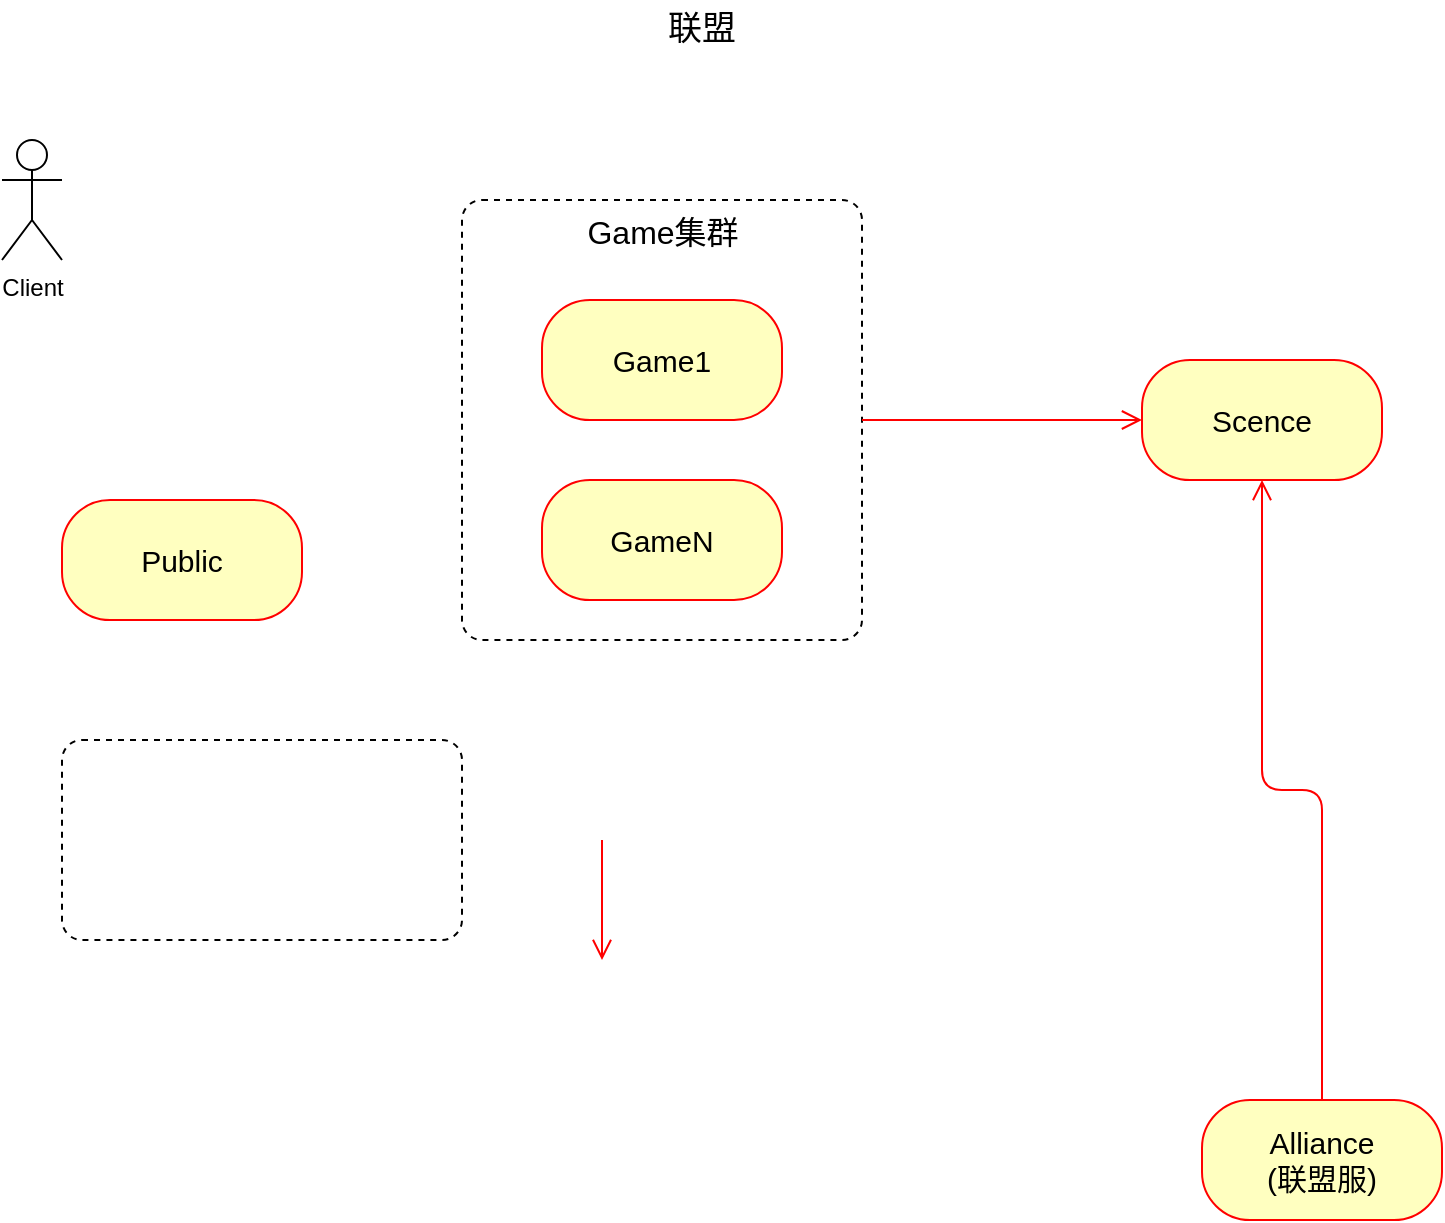 <mxfile version="14.7.10" type="github">
  <diagram id="SEOB5XDOPymY8l25x1wQ" name="Page-1">
    <mxGraphModel dx="1422" dy="762" grid="1" gridSize="10" guides="1" tooltips="1" connect="1" arrows="1" fold="1" page="1" pageScale="1" pageWidth="827" pageHeight="1169" math="0" shadow="0">
      <root>
        <mxCell id="0" />
        <mxCell id="1" parent="0" />
        <mxCell id="yRkmHUmVrykvGGlVepZl-13" value="&lt;font style=&quot;font-size: 16px&quot;&gt;Game集群&lt;/font&gt;" style="html=1;align=center;verticalAlign=top;rounded=1;absoluteArcSize=1;arcSize=20;dashed=1;" parent="1" vertex="1">
          <mxGeometry x="270" y="120" width="200" height="220" as="geometry" />
        </mxCell>
        <mxCell id="liy4fSB-X169dlNzwTOQ-1" value="&lt;font style=&quot;font-size: 17px&quot;&gt;联盟&lt;/font&gt;" style="text;html=1;strokeColor=none;fillColor=none;align=center;verticalAlign=middle;whiteSpace=wrap;rounded=0;" vertex="1" parent="1">
          <mxGeometry x="290" y="20" width="200" height="30" as="geometry" />
        </mxCell>
        <mxCell id="liy4fSB-X169dlNzwTOQ-13" value="&lt;font style=&quot;font-size: 15px&quot;&gt;Scence&lt;/font&gt;" style="rounded=1;whiteSpace=wrap;html=1;arcSize=40;fontColor=#000000;fillColor=#ffffc0;strokeColor=#ff0000;" vertex="1" parent="1">
          <mxGeometry x="610" y="200" width="120" height="60" as="geometry" />
        </mxCell>
        <mxCell id="liy4fSB-X169dlNzwTOQ-15" value="&lt;span style=&quot;font-size: 15px&quot;&gt;Alliance&lt;/span&gt;&lt;br style=&quot;font-size: 15px&quot;&gt;&lt;span style=&quot;font-size: 15px&quot;&gt;(联盟服)&lt;/span&gt;" style="rounded=1;whiteSpace=wrap;html=1;arcSize=40;fontColor=#000000;fillColor=#ffffc0;strokeColor=#ff0000;" vertex="1" parent="1">
          <mxGeometry x="640" y="570" width="120" height="60" as="geometry" />
        </mxCell>
        <mxCell id="liy4fSB-X169dlNzwTOQ-17" value="&lt;font style=&quot;font-size: 15px&quot;&gt;Game1&lt;/font&gt;" style="rounded=1;whiteSpace=wrap;html=1;arcSize=40;fontColor=#000000;fillColor=#ffffc0;strokeColor=#ff0000;" vertex="1" parent="1">
          <mxGeometry x="310" y="170" width="120" height="60" as="geometry" />
        </mxCell>
        <mxCell id="liy4fSB-X169dlNzwTOQ-19" value="&lt;font style=&quot;font-size: 15px&quot;&gt;GameN&lt;/font&gt;" style="rounded=1;whiteSpace=wrap;html=1;arcSize=40;fontColor=#000000;fillColor=#ffffc0;strokeColor=#ff0000;" vertex="1" parent="1">
          <mxGeometry x="310" y="260" width="120" height="60" as="geometry" />
        </mxCell>
        <mxCell id="liy4fSB-X169dlNzwTOQ-21" value="&lt;font style=&quot;font-size: 15px&quot;&gt;Public&lt;/font&gt;" style="rounded=1;whiteSpace=wrap;html=1;arcSize=40;fontColor=#000000;fillColor=#ffffc0;strokeColor=#ff0000;" vertex="1" parent="1">
          <mxGeometry x="70" y="270" width="120" height="60" as="geometry" />
        </mxCell>
        <mxCell id="liy4fSB-X169dlNzwTOQ-26" value="" style="edgeStyle=orthogonalEdgeStyle;html=1;verticalAlign=bottom;endArrow=open;endSize=8;strokeColor=#ff0000;exitX=1;exitY=0.5;exitDx=0;exitDy=0;entryX=0;entryY=0.5;entryDx=0;entryDy=0;" edge="1" source="yRkmHUmVrykvGGlVepZl-13" parent="1" target="liy4fSB-X169dlNzwTOQ-13">
          <mxGeometry relative="1" as="geometry">
            <mxPoint x="270" y="330" as="targetPoint" />
            <mxPoint x="270" y="260" as="sourcePoint" />
          </mxGeometry>
        </mxCell>
        <mxCell id="liy4fSB-X169dlNzwTOQ-30" value="" style="edgeStyle=orthogonalEdgeStyle;html=1;verticalAlign=bottom;endArrow=open;endSize=8;strokeColor=#ff0000;entryX=0.5;entryY=1;entryDx=0;entryDy=0;entryPerimeter=0;exitX=0.5;exitY=0;exitDx=0;exitDy=0;" edge="1" source="liy4fSB-X169dlNzwTOQ-15" parent="1" target="liy4fSB-X169dlNzwTOQ-13">
          <mxGeometry relative="1" as="geometry">
            <mxPoint x="540" y="410" as="targetPoint" />
            <mxPoint x="540" y="350" as="sourcePoint" />
          </mxGeometry>
        </mxCell>
        <mxCell id="liy4fSB-X169dlNzwTOQ-34" value="" style="edgeStyle=orthogonalEdgeStyle;html=1;verticalAlign=bottom;endArrow=open;endSize=8;strokeColor=#ff0000;" edge="1" parent="1">
          <mxGeometry relative="1" as="geometry">
            <mxPoint x="340" y="500" as="targetPoint" />
            <mxPoint x="340" y="440" as="sourcePoint" />
          </mxGeometry>
        </mxCell>
        <mxCell id="liy4fSB-X169dlNzwTOQ-37" value="Client" style="shape=umlActor;verticalLabelPosition=bottom;verticalAlign=top;html=1;strokeColor=#000000;" vertex="1" parent="1">
          <mxGeometry x="40" y="90" width="30" height="60" as="geometry" />
        </mxCell>
        <mxCell id="liy4fSB-X169dlNzwTOQ-46" value="" style="html=1;align=center;verticalAlign=top;rounded=1;absoluteArcSize=1;arcSize=20;dashed=1;strokeColor=#000000;" vertex="1" parent="1">
          <mxGeometry x="70" y="390" width="200" height="100" as="geometry" />
        </mxCell>
      </root>
    </mxGraphModel>
  </diagram>
</mxfile>
